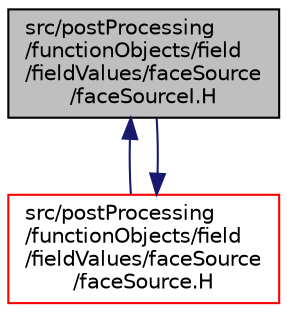 digraph "src/postProcessing/functionObjects/field/fieldValues/faceSource/faceSourceI.H"
{
  bgcolor="transparent";
  edge [fontname="Helvetica",fontsize="10",labelfontname="Helvetica",labelfontsize="10"];
  node [fontname="Helvetica",fontsize="10",shape=record];
  Node1 [label="src/postProcessing\l/functionObjects/field\l/fieldValues/faceSource\l/faceSourceI.H",height=0.2,width=0.4,color="black", fillcolor="grey75", style="filled", fontcolor="black"];
  Node1 -> Node2 [dir="back",color="midnightblue",fontsize="10",style="solid",fontname="Helvetica"];
  Node2 [label="src/postProcessing\l/functionObjects/field\l/fieldValues/faceSource\l/faceSource.H",height=0.2,width=0.4,color="red",URL="$a09412.html"];
  Node2 -> Node1 [dir="back",color="midnightblue",fontsize="10",style="solid",fontname="Helvetica"];
}
